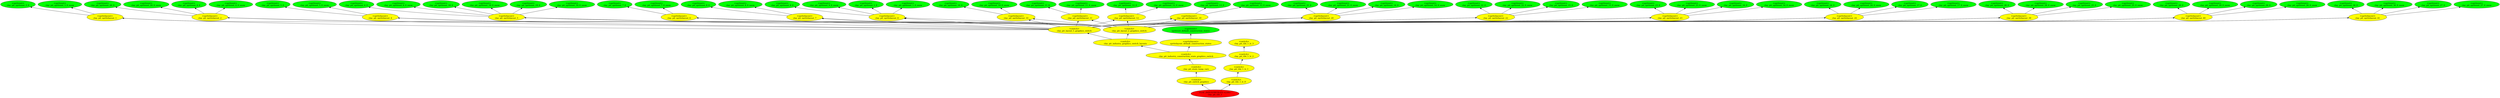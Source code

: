 digraph {
rankdir="BT"
spriteset_default_construction_states [fillcolor=green style="filled" label="<spriteset>\nspriteset_default_construction_states"]
spritelayout_default_construction_states [fillcolor=yellow style="filled" label="<spritelayout>\nspritelayout_default_construction_states"]
clay_pit_spriteset_1_0 [fillcolor=green style="filled" label="<spriteset>\nclay_pit_spriteset_1_0"]
clay_pit_spriteset_1_0_snow [fillcolor=green style="filled" label="<spriteset>\nclay_pit_spriteset_1_0_snow"]
clay_pit_spriteset_3_0 [fillcolor=green style="filled" label="<spriteset>\nclay_pit_spriteset_3_0"]
clay_pit_spriteset_3_0_snow [fillcolor=green style="filled" label="<spriteset>\nclay_pit_spriteset_3_0_snow"]
clay_pit_spriteset_4_0 [fillcolor=green style="filled" label="<spriteset>\nclay_pit_spriteset_4_0"]
clay_pit_spriteset_4_0_snow [fillcolor=green style="filled" label="<spriteset>\nclay_pit_spriteset_4_0_snow"]
clay_pit_spriteset_5_0 [fillcolor=green style="filled" label="<spriteset>\nclay_pit_spriteset_5_0"]
clay_pit_spriteset_5_0_snow [fillcolor=green style="filled" label="<spriteset>\nclay_pit_spriteset_5_0_snow"]
clay_pit_spriteset_6_0 [fillcolor=green style="filled" label="<spriteset>\nclay_pit_spriteset_6_0"]
clay_pit_spriteset_6_0_snow [fillcolor=green style="filled" label="<spriteset>\nclay_pit_spriteset_6_0_snow"]
clay_pit_spriteset_7_0 [fillcolor=green style="filled" label="<spriteset>\nclay_pit_spriteset_7_0"]
clay_pit_spriteset_7_0_snow [fillcolor=green style="filled" label="<spriteset>\nclay_pit_spriteset_7_0_snow"]
clay_pit_spriteset_8_0 [fillcolor=green style="filled" label="<spriteset>\nclay_pit_spriteset_8_0"]
clay_pit_spriteset_8_0_snow [fillcolor=green style="filled" label="<spriteset>\nclay_pit_spriteset_8_0_snow"]
clay_pit_spriteset_9_0 [fillcolor=green style="filled" label="<spriteset>\nclay_pit_spriteset_9_0"]
clay_pit_spriteset_9_0_snow [fillcolor=green style="filled" label="<spriteset>\nclay_pit_spriteset_9_0_snow"]
clay_pit_spriteset_10_0 [fillcolor=green style="filled" label="<spriteset>\nclay_pit_spriteset_10_0"]
clay_pit_spriteset_10_0_snow [fillcolor=green style="filled" label="<spriteset>\nclay_pit_spriteset_10_0_snow"]
clay_pit_spriteset_11_0 [fillcolor=green style="filled" label="<spriteset>\nclay_pit_spriteset_11_0"]
clay_pit_spriteset_11_0_snow [fillcolor=green style="filled" label="<spriteset>\nclay_pit_spriteset_11_0_snow"]
clay_pit_spriteset_12_0 [fillcolor=green style="filled" label="<spriteset>\nclay_pit_spriteset_12_0"]
clay_pit_spriteset_12_0_snow [fillcolor=green style="filled" label="<spriteset>\nclay_pit_spriteset_12_0_snow"]
clay_pit_spriteset_13_0 [fillcolor=green style="filled" label="<spriteset>\nclay_pit_spriteset_13_0"]
clay_pit_spriteset_13_0_snow [fillcolor=green style="filled" label="<spriteset>\nclay_pit_spriteset_13_0_snow"]
clay_pit_spriteset_14_0 [fillcolor=green style="filled" label="<spriteset>\nclay_pit_spriteset_14_0"]
clay_pit_spriteset_14_0_snow [fillcolor=green style="filled" label="<spriteset>\nclay_pit_spriteset_14_0_snow"]
clay_pit_spriteset_15_0 [fillcolor=green style="filled" label="<spriteset>\nclay_pit_spriteset_15_0"]
clay_pit_spriteset_15_0_snow [fillcolor=green style="filled" label="<spriteset>\nclay_pit_spriteset_15_0_snow"]
clay_pit_spriteset_16_0 [fillcolor=green style="filled" label="<spriteset>\nclay_pit_spriteset_16_0"]
clay_pit_spriteset_16_0_snow [fillcolor=green style="filled" label="<spriteset>\nclay_pit_spriteset_16_0_snow"]
clay_pit_spriteset_17_0 [fillcolor=green style="filled" label="<spriteset>\nclay_pit_spriteset_17_0"]
clay_pit_spriteset_17_0_snow [fillcolor=green style="filled" label="<spriteset>\nclay_pit_spriteset_17_0_snow"]
clay_pit_spriteset_18_0 [fillcolor=green style="filled" label="<spriteset>\nclay_pit_spriteset_18_0"]
clay_pit_spriteset_18_0_snow [fillcolor=green style="filled" label="<spriteset>\nclay_pit_spriteset_18_0_snow"]
clay_pit_spriteset_19_0 [fillcolor=green style="filled" label="<spriteset>\nclay_pit_spriteset_19_0"]
clay_pit_spriteset_19_0_snow [fillcolor=green style="filled" label="<spriteset>\nclay_pit_spriteset_19_0_snow"]
clay_pit_spriteset_20_0 [fillcolor=green style="filled" label="<spriteset>\nclay_pit_spriteset_20_0"]
clay_pit_spriteset_20_0_snow [fillcolor=green style="filled" label="<spriteset>\nclay_pit_spriteset_20_0_snow"]
clay_pit_spriteset_21_0 [fillcolor=green style="filled" label="<spriteset>\nclay_pit_spriteset_21_0"]
clay_pit_spriteset_21_0_snow [fillcolor=green style="filled" label="<spriteset>\nclay_pit_spriteset_21_0_snow"]
clay_pit_spriteset_22_0 [fillcolor=green style="filled" label="<spriteset>\nclay_pit_spriteset_22_0"]
clay_pit_spriteset_22_0_snow [fillcolor=green style="filled" label="<spriteset>\nclay_pit_spriteset_22_0_snow"]
clay_pit_spriteset_23_0 [fillcolor=green style="filled" label="<spriteset>\nclay_pit_spriteset_23_0"]
clay_pit_spriteset_23_0_snow [fillcolor=green style="filled" label="<spriteset>\nclay_pit_spriteset_23_0_snow"]
clay_pit_spriteset_24_0 [fillcolor=green style="filled" label="<spriteset>\nclay_pit_spriteset_24_0"]
clay_pit_spriteset_24_0_snow [fillcolor=green style="filled" label="<spriteset>\nclay_pit_spriteset_24_0_snow"]
clay_pit_spriteset_25_0 [fillcolor=green style="filled" label="<spriteset>\nclay_pit_spriteset_25_0"]
clay_pit_spriteset_25_0_snow [fillcolor=green style="filled" label="<spriteset>\nclay_pit_spriteset_25_0_snow"]
clay_pit_spriteset_26_0 [fillcolor=green style="filled" label="<spriteset>\nclay_pit_spriteset_26_0"]
clay_pit_spriteset_26_0_snow [fillcolor=green style="filled" label="<spriteset>\nclay_pit_spriteset_26_0_snow"]
clay_pit_spriteset_27_0 [fillcolor=green style="filled" label="<spriteset>\nclay_pit_spriteset_27_0"]
clay_pit_spriteset_27_0_snow [fillcolor=green style="filled" label="<spriteset>\nclay_pit_spriteset_27_0_snow"]
clay_pit_spriteset_28_0 [fillcolor=green style="filled" label="<spriteset>\nclay_pit_spriteset_28_0"]
clay_pit_spriteset_28_0_snow [fillcolor=green style="filled" label="<spriteset>\nclay_pit_spriteset_28_0_snow"]
clay_pit_spriteset_29_0 [fillcolor=green style="filled" label="<spriteset>\nclay_pit_spriteset_29_0"]
clay_pit_spriteset_29_0_snow [fillcolor=green style="filled" label="<spriteset>\nclay_pit_spriteset_29_0_snow"]
clay_pit_spriteset_30_0 [fillcolor=green style="filled" label="<spriteset>\nclay_pit_spriteset_30_0"]
clay_pit_spriteset_30_0_snow [fillcolor=green style="filled" label="<spriteset>\nclay_pit_spriteset_30_0_snow"]
clay_pit_spritelayout_1 [fillcolor=yellow style="filled" label="<spritelayout>\nclay_pit_spritelayout_1"]
clay_pit_spritelayout_2 [fillcolor=yellow style="filled" label="<spritelayout>\nclay_pit_spritelayout_2"]
clay_pit_spritelayout_4 [fillcolor=yellow style="filled" label="<spritelayout>\nclay_pit_spritelayout_4"]
clay_pit_spritelayout_5 [fillcolor=yellow style="filled" label="<spritelayout>\nclay_pit_spritelayout_5"]
clay_pit_spritelayout_6 [fillcolor=yellow style="filled" label="<spritelayout>\nclay_pit_spritelayout_6"]
clay_pit_spritelayout_7 [fillcolor=yellow style="filled" label="<spritelayout>\nclay_pit_spritelayout_7"]
clay_pit_spritelayout_8 [fillcolor=yellow style="filled" label="<spritelayout>\nclay_pit_spritelayout_8"]
clay_pit_spritelayout_10 [fillcolor=yellow style="filled" label="<spritelayout>\nclay_pit_spritelayout_10"]
clay_pit_spritelayout_11 [fillcolor=yellow style="filled" label="<spritelayout>\nclay_pit_spritelayout_11"]
clay_pit_spritelayout_12 [fillcolor=yellow style="filled" label="<spritelayout>\nclay_pit_spritelayout_12"]
clay_pit_spritelayout_19 [fillcolor=yellow style="filled" label="<spritelayout>\nclay_pit_spritelayout_19"]
clay_pit_spritelayout_20 [fillcolor=yellow style="filled" label="<spritelayout>\nclay_pit_spritelayout_20"]
clay_pit_spritelayout_22 [fillcolor=yellow style="filled" label="<spritelayout>\nclay_pit_spritelayout_22"]
clay_pit_spritelayout_23 [fillcolor=yellow style="filled" label="<spritelayout>\nclay_pit_spritelayout_23"]
clay_pit_spritelayout_24 [fillcolor=yellow style="filled" label="<spritelayout>\nclay_pit_spritelayout_24"]
clay_pit_spritelayout_39 [fillcolor=yellow style="filled" label="<spritelayout>\nclay_pit_spritelayout_39"]
clay_pit_spritelayout_40 [fillcolor=yellow style="filled" label="<spritelayout>\nclay_pit_spritelayout_40"]
clay_pit_spritelayout_41 [fillcolor=yellow style="filled" label="<spritelayout>\nclay_pit_spritelayout_41"]
clay_pit_layout_1_graphics_switch [fillcolor=yellow style="filled" label="<switch>\nclay_pit_layout_1_graphics_switch"]
clay_pit_layout_2_graphics_switch [fillcolor=yellow style="filled" label="<switch>\nclay_pit_layout_2_graphics_switch"]
clay_pit_industry_graphics_switch_layouts [fillcolor=yellow style="filled" label="<switch>\nclay_pit_industry_graphics_switch_layouts"]
clay_pit_industry_construction_state_graphics_switch [fillcolor=yellow style="filled" label="<switch>\nclay_pit_industry_construction_state_graphics_switch"]
clay_pit_store_temp_vars [fillcolor=yellow style="filled" label="<switch>\nclay_pit_store_temp_vars"]
clay_pit_switch_graphics [fillcolor=yellow style="filled" label="<switch>\nclay_pit_switch_graphics"]
clay_pit_tile_1_lc_3 [fillcolor=yellow style="filled" label="<switch>\nclay_pit_tile_1_lc_3"]
clay_pit_tile_1_lc_2 [fillcolor=yellow style="filled" label="<switch>\nclay_pit_tile_1_lc_2"]
clay_pit_tile_1_lc_1 [fillcolor=yellow style="filled" label="<switch>\nclay_pit_tile_1_lc_1"]
clay_pit_tile_1_lc_0 [fillcolor=yellow style="filled" label="<switch>\nclay_pit_tile_1_lc_0"]
clay_pit_tile_1 [fillcolor=red style="filled" label="FEAT_INDUSTRYTILES <239>\nclay_pit_tile_1"]
clay_pit_spritelayout_23->clay_pit_spriteset_23_0_snow
clay_pit_spritelayout_2->clay_pit_spriteset_20_0
clay_pit_spritelayout_10->clay_pit_spriteset_10_0_snow
clay_pit_industry_construction_state_graphics_switch->clay_pit_industry_graphics_switch_layouts
clay_pit_spritelayout_8->clay_pit_spriteset_9_0_snow
clay_pit_spritelayout_20->clay_pit_spriteset_21_0
clay_pit_layout_1_graphics_switch->clay_pit_spritelayout_41
clay_pit_spritelayout_19->clay_pit_spriteset_13_0_snow
clay_pit_layout_1_graphics_switch->clay_pit_spritelayout_1
clay_pit_spritelayout_5->clay_pit_spriteset_18_0
clay_pit_layout_1_graphics_switch->clay_pit_spritelayout_5
clay_pit_spritelayout_5->clay_pit_spriteset_6_0_snow
clay_pit_layout_2_graphics_switch->clay_pit_spritelayout_8
clay_pit_layout_1_graphics_switch->clay_pit_spritelayout_40
clay_pit_spritelayout_22->clay_pit_spriteset_15_0
clay_pit_spritelayout_20->clay_pit_spriteset_14_0
clay_pit_layout_1_graphics_switch->clay_pit_spritelayout_4
clay_pit_tile_1_lc_2->clay_pit_tile_1_lc_3
clay_pit_layout_2_graphics_switch->clay_pit_spritelayout_40
clay_pit_spritelayout_11->clay_pit_spriteset_11_0
clay_pit_layout_1_graphics_switch->clay_pit_spritelayout_12
clay_pit_industry_graphics_switch_layouts->clay_pit_layout_2_graphics_switch
clay_pit_layout_1_graphics_switch->clay_pit_spritelayout_19
clay_pit_spritelayout_39->clay_pit_spriteset_25_0_snow
clay_pit_spritelayout_39->clay_pit_spriteset_25_0
clay_pit_spritelayout_5->clay_pit_spriteset_6_0
clay_pit_layout_1_graphics_switch->clay_pit_spritelayout_10
clay_pit_spritelayout_12->clay_pit_spriteset_12_0_snow
clay_pit_spritelayout_4->clay_pit_spriteset_5_0_snow
clay_pit_spritelayout_20->clay_pit_spriteset_21_0_snow
clay_pit_spritelayout_2->clay_pit_spriteset_4_0
clay_pit_spritelayout_1->clay_pit_spriteset_3_0
clay_pit_spritelayout_5->clay_pit_spriteset_19_0_snow
clay_pit_spritelayout_7->clay_pit_spriteset_8_0
clay_pit_spritelayout_22->clay_pit_spriteset_22_0
clay_pit_spritelayout_5->clay_pit_spriteset_18_0_snow
clay_pit_spritelayout_8->clay_pit_spriteset_1_0
clay_pit_spritelayout_6->clay_pit_spriteset_7_0_snow
clay_pit_spritelayout_19->clay_pit_spriteset_13_0
clay_pit_tile_1->clay_pit_tile_1_lc_0
clay_pit_layout_2_graphics_switch->clay_pit_spritelayout_22
clay_pit_layout_2_graphics_switch->clay_pit_spritelayout_6
clay_pit_tile_1_lc_0->clay_pit_tile_1_lc_1
clay_pit_spritelayout_23->clay_pit_spriteset_16_0_snow
clay_pit_layout_1_graphics_switch->clay_pit_spritelayout_22
clay_pit_spritelayout_20->clay_pit_spriteset_14_0_snow
clay_pit_tile_1_lc_1->clay_pit_tile_1_lc_2
clay_pit_industry_construction_state_graphics_switch->spritelayout_default_construction_states
clay_pit_layout_1_graphics_switch->clay_pit_spritelayout_24
clay_pit_layout_2_graphics_switch->clay_pit_spritelayout_23
clay_pit_layout_1_graphics_switch->clay_pit_spritelayout_11
clay_pit_spritelayout_22->clay_pit_spriteset_22_0_snow
clay_pit_spritelayout_11->clay_pit_spriteset_11_0_snow
clay_pit_spritelayout_24->clay_pit_spriteset_24_0
clay_pit_spritelayout_23->clay_pit_spriteset_23_0
clay_pit_spritelayout_41->clay_pit_spriteset_27_0_snow
clay_pit_switch_graphics->clay_pit_store_temp_vars
clay_pit_spritelayout_39->clay_pit_spriteset_28_0_snow
clay_pit_spritelayout_6->clay_pit_spriteset_7_0
clay_pit_layout_1_graphics_switch->clay_pit_spritelayout_20
clay_pit_layout_2_graphics_switch->clay_pit_spritelayout_7
clay_pit_spritelayout_23->clay_pit_spriteset_16_0
clay_pit_spritelayout_40->clay_pit_spriteset_29_0_snow
clay_pit_layout_1_graphics_switch->clay_pit_spritelayout_2
clay_pit_spritelayout_7->clay_pit_spriteset_8_0_snow
clay_pit_layout_2_graphics_switch->clay_pit_spritelayout_1
clay_pit_layout_2_graphics_switch->clay_pit_spritelayout_41
clay_pit_layout_2_graphics_switch->clay_pit_spritelayout_4
clay_pit_spritelayout_39->clay_pit_spriteset_28_0
clay_pit_spritelayout_22->clay_pit_spriteset_15_0_snow
clay_pit_layout_2_graphics_switch->clay_pit_spritelayout_12
clay_pit_spritelayout_24->clay_pit_spriteset_17_0
clay_pit_spritelayout_10->clay_pit_spriteset_10_0
clay_pit_layout_2_graphics_switch->clay_pit_spritelayout_39
clay_pit_layout_2_graphics_switch->clay_pit_spritelayout_5
clay_pit_layout_2_graphics_switch->clay_pit_spritelayout_20
clay_pit_spritelayout_2->clay_pit_spriteset_4_0_snow
clay_pit_spritelayout_8->clay_pit_spriteset_1_0_snow
clay_pit_spritelayout_41->clay_pit_spriteset_30_0
clay_pit_spritelayout_1->clay_pit_spriteset_3_0_snow
clay_pit_spritelayout_41->clay_pit_spriteset_27_0
clay_pit_spritelayout_5->clay_pit_spriteset_19_0
clay_pit_layout_1_graphics_switch->clay_pit_spritelayout_23
clay_pit_spritelayout_40->clay_pit_spriteset_26_0_snow
clay_pit_layout_2_graphics_switch->clay_pit_spritelayout_24
clay_pit_store_temp_vars->clay_pit_industry_construction_state_graphics_switch
clay_pit_spritelayout_41->clay_pit_spriteset_30_0_snow
clay_pit_layout_2_graphics_switch->clay_pit_spritelayout_2
clay_pit_industry_graphics_switch_layouts->clay_pit_layout_1_graphics_switch
clay_pit_spritelayout_4->clay_pit_spriteset_5_0
clay_pit_spritelayout_24->clay_pit_spriteset_17_0_snow
spritelayout_default_construction_states->spriteset_default_construction_states
clay_pit_spritelayout_8->clay_pit_spriteset_9_0
clay_pit_layout_1_graphics_switch->clay_pit_spritelayout_7
clay_pit_spritelayout_2->clay_pit_spriteset_20_0_snow
clay_pit_spritelayout_40->clay_pit_spriteset_29_0
clay_pit_layout_1_graphics_switch->clay_pit_spritelayout_8
clay_pit_spritelayout_24->clay_pit_spriteset_24_0_snow
clay_pit_layout_1_graphics_switch->clay_pit_spritelayout_6
clay_pit_layout_1_graphics_switch->clay_pit_spritelayout_39
clay_pit_layout_2_graphics_switch->clay_pit_spritelayout_19
clay_pit_tile_1->clay_pit_switch_graphics
clay_pit_spritelayout_40->clay_pit_spriteset_26_0
clay_pit_layout_2_graphics_switch->clay_pit_spritelayout_11
clay_pit_layout_2_graphics_switch->clay_pit_spritelayout_10
clay_pit_spritelayout_12->clay_pit_spriteset_12_0
}
